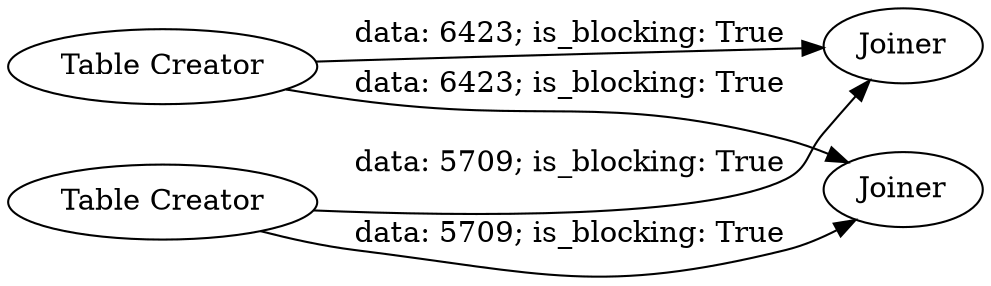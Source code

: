 digraph {
	"-8759000673424615592_2" [label="Table Creator"]
	"-8759000673424615592_4" [label=Joiner]
	"-8759000673424615592_3" [label=Joiner]
	"-8759000673424615592_1" [label="Table Creator"]
	"-8759000673424615592_1" -> "-8759000673424615592_3" [label="data: 5709; is_blocking: True"]
	"-8759000673424615592_1" -> "-8759000673424615592_4" [label="data: 5709; is_blocking: True"]
	"-8759000673424615592_2" -> "-8759000673424615592_3" [label="data: 6423; is_blocking: True"]
	"-8759000673424615592_2" -> "-8759000673424615592_4" [label="data: 6423; is_blocking: True"]
	rankdir=LR
}
